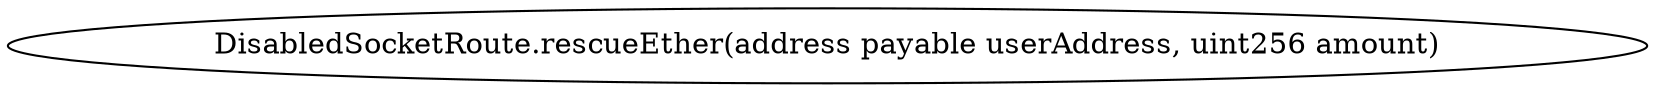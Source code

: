 digraph "" {
	graph [bb="0,0,652.78,36"];
	node [label="\N"];
	"DisabledSocketRoute.rescueEther(address payable userAddress, uint256 amount)"	 [height=0.5,
		pos="326.39,18",
		width=9.0663];
}

